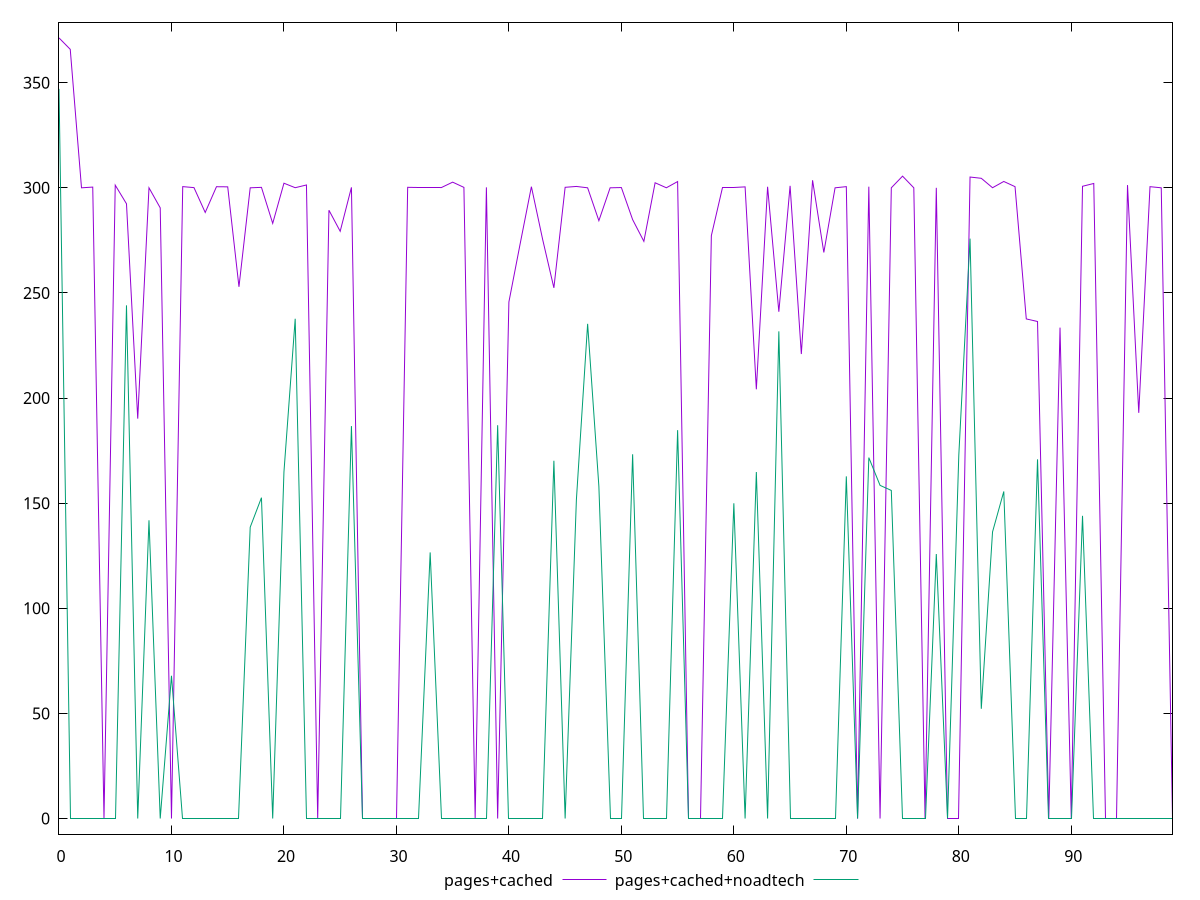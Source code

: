reset

$pagesCached <<EOF
0 371.298
1 365.862
2 300
3 300.338
4 0
5 301.258
6 292.3980002403259
7 190.2059998512268
8 300
9 290.45300006866455
10 0
11 300.562
12 300.092
13 288.2710003852844
14 300.514
15 300.46
16 252.91499996185303
17 300
18 300.216
19 283.0789999961853
20 302.184
21 300.048
22 301.346
23 0
24 289.34299993515015
25 279.30800008773804
26 300.206
27 0
28 0
29 0
30 0
31 300.232
32 300
33 300
34 300.126
35 302.688
36 300.2
37 0
38 300.224
39 0
40 245.69299983978271
41 273.3420000076294
42 300.534
43 275.4450001716614
44 252.41299962997437
45 300.238
46 300.648
47 300
48 284.3650002479553
49 300
50 300.12
51 284.8780002593994
52 274.52800035476685
53 302.396
54 300.014
55 302.972
56 0
57 0
58 277.24399995803833
59 300
60 300
61 300.442
62 204.16499948501587
63 300.502
64 241.0329999923706
65 300.94
66 220.9390001296997
67 303.594
68 269.2409996986389
69 300
70 300.552
71 0
72 300.55
73 0
74 300
75 305.546
76 300
77 0
78 300
79 0
80 0
81 305.124
82 304.518
83 300.036
84 303.016
85 300.542
86 237.63199949264526
87 236.40300035476685
88 0
89 233.5
90 0
91 300.724
92 302.064
93 0
94 0
95 301.302
96 192.95100021362305
97 300.536
98 300
99 0
EOF

$pagesCachedNoadtech <<EOF
0 347.0510001182556
1 0
2 0
3 0
4 0
5 0
6 244.0770001411438
7 0
8 141.8470001220703
9 0
10 67.89999961853027
11 0
12 0
13 0
14 0
15 0
16 0
17 138.57099962234497
18 152.6100001335144
19 0
20 164.85900020599365
21 237.72300004959106
22 0
23 0
24 0
25 0
26 186.6729998588562
27 0
28 0
29 0
30 0
31 0
32 0
33 126.58499956130981
34 0
35 0
36 0
37 0
38 0
39 187.06999969482422
40 0
41 0
42 0
43 0
44 170.1599998474121
45 0
46 151.53100061416626
47 235.30500030517578
48 157.96900081634521
49 0
50 0
51 173.2559995651245
52 0
53 0
54 0
55 184.7150001525879
56 0
57 0
58 0
59 0
60 149.94399976730347
61 0
62 164.82699966430664
63 0
64 231.71200037002563
65 0
66 0
67 0
68 0
69 0
70 162.76300048828125
71 0
72 171.66599988937378
73 158.46199989318848
74 156.04199981689453
75 0
76 0
77 0
78 125.80499982833862
79 0
80 172.78799962997437
81 275.8430004119873
82 52.18599987030029
83 136.32399988174438
84 155.56500005722046
85 0
86 0
87 170.85500049591064
88 0
89 0
90 0
91 143.99000024795532
92 0
93 0
94 0
95 0
96 0
97 0
98 0
99 0
EOF

set key outside below
set xrange [0:99]
set yrange [-7.42596:378.72396]
set trange [-7.42596:378.72396]
set terminal svg size 640, 520 enhanced background rgb 'white'
set output "report_00019_2021-02-10T18-14-37.922Z//uses-rel-preconnect/comparison/line/1_vs_2.svg"

plot $pagesCached title "pages+cached" with line, \
     $pagesCachedNoadtech title "pages+cached+noadtech" with line

reset
